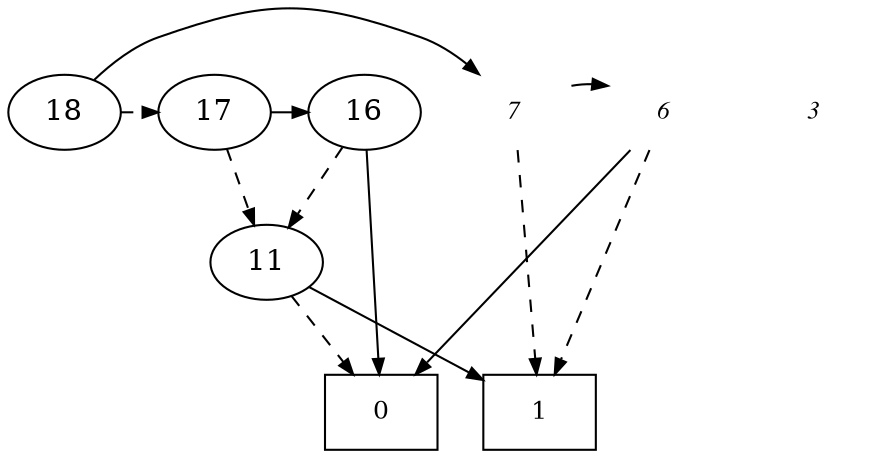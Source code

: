 digraph BDD {
center = true;
{ rank = same; { node [style=invis]; "T" };
 { node [shape=box,fontsize=12]; "0"; }
  { node [shape=box,fontsize=12]; "1"; }
}
{ rank=same; { node [shape=plaintext,fontname="Times Italic",fontsize=12] "7" };"18";}
{ rank=same; { node [shape=plaintext,fontname="Times Italic",fontsize=12] "6" };"7";"17";}
{ rank=same; { node [shape=plaintext,fontname="Times Italic",fontsize=12] "3" };"6";"16";}
edge [style = invis]; {"7" -> "6" -> "3" -> "T"; }
"6" -> "0" [style=solid,arrowsize=".75"];
"6" -> "1" [style=dashed,arrowsize=".75"];
"7" -> "6" [style=solid,arrowsize=".75"];
"7" -> "1" [style=dashed,arrowsize=".75"];
"11" -> "1" [style=solid,arrowsize=".75"];
"11" -> "0" [style=dashed,arrowsize=".75"];
"16" -> "0" [style=solid,arrowsize=".75"];
"16" -> "11" [style=dashed,arrowsize=".75"];
"17" -> "16" [style=solid,arrowsize=".75"];
"17" -> "11" [style=dashed,arrowsize=".75"];
"18" -> "7" [style=solid,arrowsize=".75"];
"18" -> "17" [style=dashed,arrowsize=".75"];
}
